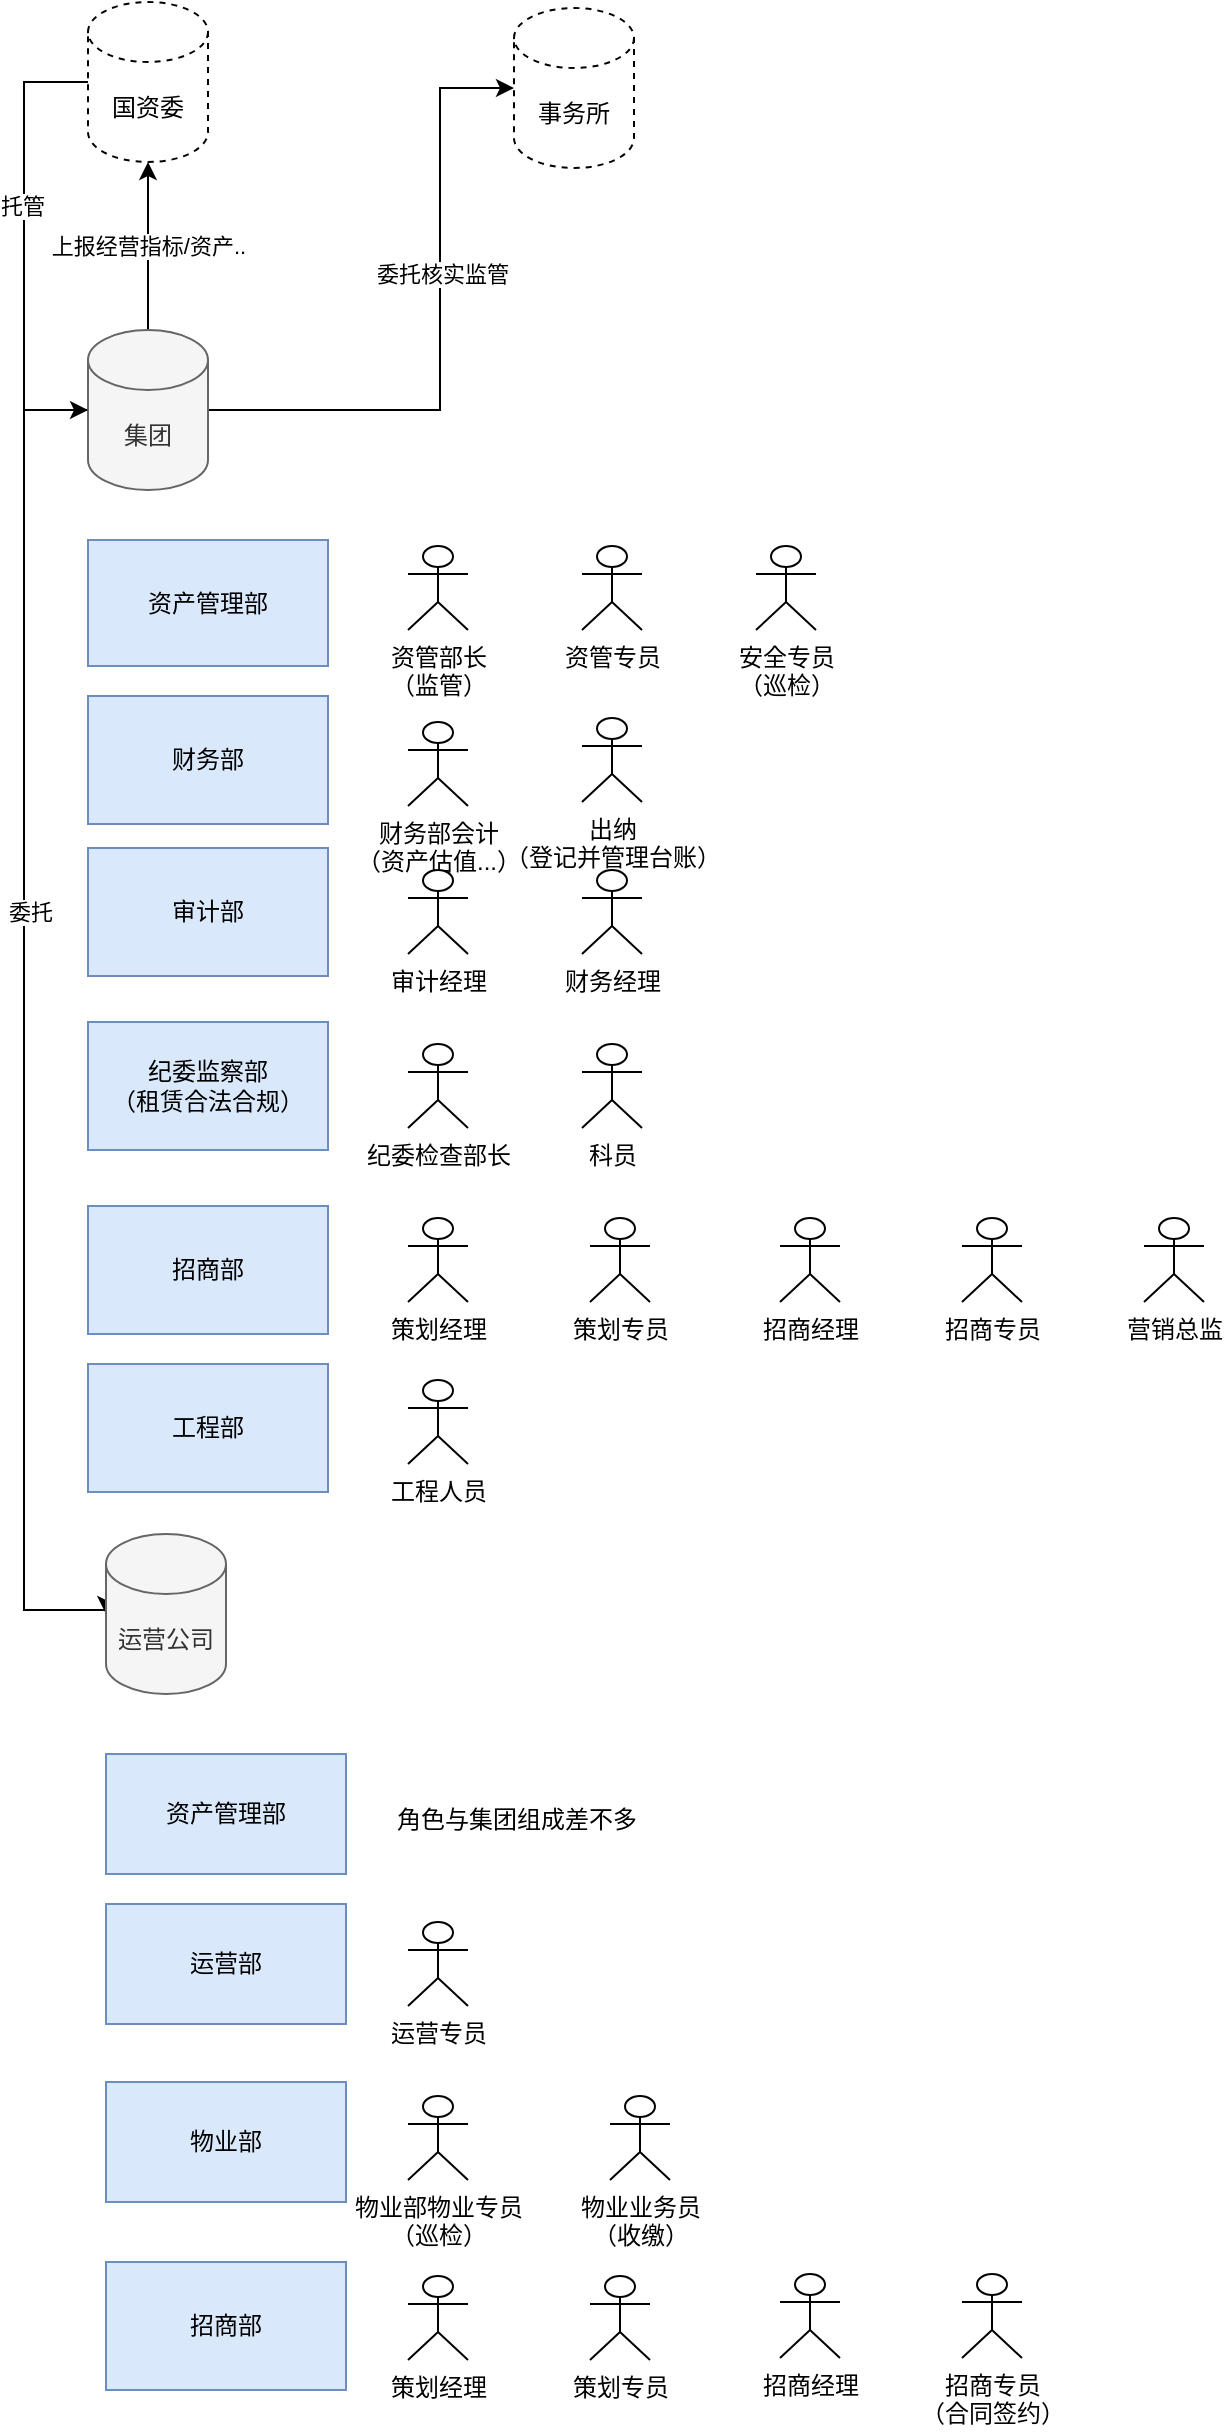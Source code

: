 <mxfile version="17.4.0" type="github" pages="3">
  <diagram id="8Rhb8xnB9mlFDztukAai" name="干系人">
    <mxGraphModel dx="2406" dy="5831" grid="0" gridSize="10" guides="1" tooltips="1" connect="1" arrows="1" fold="1" page="1" pageScale="1" pageWidth="827" pageHeight="1600" math="0" shadow="0">
      <root>
        <mxCell id="0" />
        <mxCell id="1" parent="0" />
        <mxCell id="dmAMXoHCeC_gb51RqrAa-2" value="资产管理部" style="rounded=0;whiteSpace=wrap;html=1;fillColor=#dae8fc;strokeColor=#6c8ebf;" vertex="1" parent="1">
          <mxGeometry x="105" y="362" width="120" height="63" as="geometry" />
        </mxCell>
        <mxCell id="dmAMXoHCeC_gb51RqrAa-3" value="运营部" style="rounded=0;whiteSpace=wrap;html=1;fillColor=#dae8fc;strokeColor=#6c8ebf;" vertex="1" parent="1">
          <mxGeometry x="114" y="1044" width="120" height="60" as="geometry" />
        </mxCell>
        <mxCell id="dmAMXoHCeC_gb51RqrAa-20" value="上报经营指标/资产.." style="edgeStyle=orthogonalEdgeStyle;rounded=0;orthogonalLoop=1;jettySize=auto;html=1;entryX=0.5;entryY=1;entryDx=0;entryDy=0;entryPerimeter=0;" edge="1" parent="1" source="dmAMXoHCeC_gb51RqrAa-4" target="dmAMXoHCeC_gb51RqrAa-19">
          <mxGeometry relative="1" as="geometry">
            <Array as="points">
              <mxPoint x="135" y="207" />
              <mxPoint x="135" y="207" />
            </Array>
          </mxGeometry>
        </mxCell>
        <mxCell id="dmAMXoHCeC_gb51RqrAa-23" style="edgeStyle=orthogonalEdgeStyle;rounded=0;orthogonalLoop=1;jettySize=auto;html=1;entryX=0;entryY=0.5;entryDx=0;entryDy=0;entryPerimeter=0;" edge="1" parent="1" source="dmAMXoHCeC_gb51RqrAa-4" target="dmAMXoHCeC_gb51RqrAa-5">
          <mxGeometry relative="1" as="geometry">
            <Array as="points">
              <mxPoint x="73" y="297" />
              <mxPoint x="73" y="897" />
              <mxPoint x="114" y="897" />
            </Array>
          </mxGeometry>
        </mxCell>
        <mxCell id="dmAMXoHCeC_gb51RqrAa-24" value="委托" style="edgeLabel;html=1;align=center;verticalAlign=middle;resizable=0;points=[];" vertex="1" connectable="0" parent="dmAMXoHCeC_gb51RqrAa-23">
          <mxGeometry x="-0.162" y="3" relative="1" as="geometry">
            <mxPoint as="offset" />
          </mxGeometry>
        </mxCell>
        <mxCell id="dmAMXoHCeC_gb51RqrAa-26" style="edgeStyle=orthogonalEdgeStyle;rounded=0;orthogonalLoop=1;jettySize=auto;html=1;entryX=0;entryY=0.5;entryDx=0;entryDy=0;entryPerimeter=0;" edge="1" parent="1" source="dmAMXoHCeC_gb51RqrAa-4" target="dmAMXoHCeC_gb51RqrAa-25">
          <mxGeometry relative="1" as="geometry">
            <Array as="points">
              <mxPoint x="281" y="297" />
              <mxPoint x="281" y="136" />
            </Array>
          </mxGeometry>
        </mxCell>
        <mxCell id="dmAMXoHCeC_gb51RqrAa-27" value="委托核实监管" style="edgeLabel;html=1;align=center;verticalAlign=middle;resizable=0;points=[];" vertex="1" connectable="0" parent="dmAMXoHCeC_gb51RqrAa-26">
          <mxGeometry x="0.172" y="-1" relative="1" as="geometry">
            <mxPoint as="offset" />
          </mxGeometry>
        </mxCell>
        <mxCell id="dmAMXoHCeC_gb51RqrAa-4" value="集团" style="shape=cylinder3;whiteSpace=wrap;html=1;boundedLbl=1;backgroundOutline=1;size=15;fillColor=#f5f5f5;fontColor=#333333;strokeColor=#666666;" vertex="1" parent="1">
          <mxGeometry x="105" y="257" width="60" height="80" as="geometry" />
        </mxCell>
        <mxCell id="dmAMXoHCeC_gb51RqrAa-5" value="运营公司" style="shape=cylinder3;whiteSpace=wrap;html=1;boundedLbl=1;backgroundOutline=1;size=15;fillColor=#f5f5f5;fontColor=#333333;strokeColor=#666666;" vertex="1" parent="1">
          <mxGeometry x="114" y="859" width="60" height="80" as="geometry" />
        </mxCell>
        <mxCell id="dmAMXoHCeC_gb51RqrAa-6" value="资管专员" style="shape=umlActor;verticalLabelPosition=bottom;verticalAlign=top;html=1;outlineConnect=0;" vertex="1" parent="1">
          <mxGeometry x="352" y="365" width="30" height="42" as="geometry" />
        </mxCell>
        <mxCell id="dmAMXoHCeC_gb51RqrAa-7" value="运营专员" style="shape=umlActor;verticalLabelPosition=bottom;verticalAlign=top;html=1;outlineConnect=0;" vertex="1" parent="1">
          <mxGeometry x="265" y="1053" width="30" height="42" as="geometry" />
        </mxCell>
        <mxCell id="dmAMXoHCeC_gb51RqrAa-8" value="资产管理部" style="rounded=0;whiteSpace=wrap;html=1;fillColor=#dae8fc;strokeColor=#6c8ebf;" vertex="1" parent="1">
          <mxGeometry x="114" y="969" width="120" height="60" as="geometry" />
        </mxCell>
        <mxCell id="dmAMXoHCeC_gb51RqrAa-10" value="财务部" style="rounded=0;whiteSpace=wrap;html=1;fillColor=#dae8fc;strokeColor=#6c8ebf;" vertex="1" parent="1">
          <mxGeometry x="105" y="440" width="120" height="64" as="geometry" />
        </mxCell>
        <mxCell id="dmAMXoHCeC_gb51RqrAa-11" value="财务部会计&lt;br&gt;（资产估值...）" style="shape=umlActor;verticalLabelPosition=bottom;verticalAlign=top;html=1;outlineConnect=0;" vertex="1" parent="1">
          <mxGeometry x="265" y="453" width="30" height="42" as="geometry" />
        </mxCell>
        <mxCell id="dmAMXoHCeC_gb51RqrAa-12" value="安全专员&lt;br&gt;（巡检）" style="shape=umlActor;verticalLabelPosition=bottom;verticalAlign=top;html=1;outlineConnect=0;" vertex="1" parent="1">
          <mxGeometry x="439" y="365" width="30" height="42" as="geometry" />
        </mxCell>
        <mxCell id="dmAMXoHCeC_gb51RqrAa-13" value="物业部物业专员&lt;br&gt;（巡检）" style="shape=umlActor;verticalLabelPosition=bottom;verticalAlign=top;html=1;outlineConnect=0;" vertex="1" parent="1">
          <mxGeometry x="265" y="1140" width="30" height="42" as="geometry" />
        </mxCell>
        <mxCell id="dmAMXoHCeC_gb51RqrAa-14" value="角色与集团组成差不多" style="text;html=1;align=center;verticalAlign=middle;resizable=0;points=[];autosize=1;strokeColor=none;fillColor=none;" vertex="1" parent="1">
          <mxGeometry x="254" y="993" width="130" height="18" as="geometry" />
        </mxCell>
        <mxCell id="dmAMXoHCeC_gb51RqrAa-17" value="物业部" style="rounded=0;whiteSpace=wrap;html=1;fillColor=#dae8fc;strokeColor=#6c8ebf;" vertex="1" parent="1">
          <mxGeometry x="114" y="1133" width="120" height="60" as="geometry" />
        </mxCell>
        <mxCell id="dmAMXoHCeC_gb51RqrAa-18" value="资管部长&lt;br&gt;（监管）" style="shape=umlActor;verticalLabelPosition=bottom;verticalAlign=top;html=1;outlineConnect=0;" vertex="1" parent="1">
          <mxGeometry x="265" y="365" width="30" height="42" as="geometry" />
        </mxCell>
        <mxCell id="dmAMXoHCeC_gb51RqrAa-21" style="edgeStyle=orthogonalEdgeStyle;rounded=0;orthogonalLoop=1;jettySize=auto;html=1;entryX=0;entryY=0.5;entryDx=0;entryDy=0;entryPerimeter=0;exitX=0;exitY=0.5;exitDx=0;exitDy=0;exitPerimeter=0;" edge="1" parent="1" source="dmAMXoHCeC_gb51RqrAa-19" target="dmAMXoHCeC_gb51RqrAa-4">
          <mxGeometry relative="1" as="geometry">
            <Array as="points">
              <mxPoint x="73" y="133" />
              <mxPoint x="73" y="297" />
            </Array>
          </mxGeometry>
        </mxCell>
        <mxCell id="dmAMXoHCeC_gb51RqrAa-22" value="托管" style="edgeLabel;html=1;align=center;verticalAlign=middle;resizable=0;points=[];" vertex="1" connectable="0" parent="dmAMXoHCeC_gb51RqrAa-21">
          <mxGeometry x="-0.176" y="-1" relative="1" as="geometry">
            <mxPoint as="offset" />
          </mxGeometry>
        </mxCell>
        <mxCell id="dmAMXoHCeC_gb51RqrAa-19" value="国资委" style="shape=cylinder3;whiteSpace=wrap;html=1;boundedLbl=1;backgroundOutline=1;size=15;dashed=1;" vertex="1" parent="1">
          <mxGeometry x="105" y="93" width="60" height="80" as="geometry" />
        </mxCell>
        <mxCell id="dmAMXoHCeC_gb51RqrAa-25" value="事务所" style="shape=cylinder3;whiteSpace=wrap;html=1;boundedLbl=1;backgroundOutline=1;size=15;dashed=1;" vertex="1" parent="1">
          <mxGeometry x="318" y="96" width="60" height="80" as="geometry" />
        </mxCell>
        <mxCell id="dmAMXoHCeC_gb51RqrAa-28" value="审计部" style="rounded=0;whiteSpace=wrap;html=1;fillColor=#dae8fc;strokeColor=#6c8ebf;" vertex="1" parent="1">
          <mxGeometry x="105" y="516" width="120" height="64" as="geometry" />
        </mxCell>
        <mxCell id="dmAMXoHCeC_gb51RqrAa-29" value="财务经理" style="shape=umlActor;verticalLabelPosition=bottom;verticalAlign=top;html=1;outlineConnect=0;" vertex="1" parent="1">
          <mxGeometry x="352" y="527" width="30" height="42" as="geometry" />
        </mxCell>
        <mxCell id="dmAMXoHCeC_gb51RqrAa-30" value="审计经理" style="shape=umlActor;verticalLabelPosition=bottom;verticalAlign=top;html=1;outlineConnect=0;" vertex="1" parent="1">
          <mxGeometry x="265" y="527" width="30" height="42" as="geometry" />
        </mxCell>
        <mxCell id="dmAMXoHCeC_gb51RqrAa-31" value="纪委监察部&lt;br&gt;（租赁合法合规）" style="rounded=0;whiteSpace=wrap;html=1;fillColor=#dae8fc;strokeColor=#6c8ebf;" vertex="1" parent="1">
          <mxGeometry x="105" y="603" width="120" height="64" as="geometry" />
        </mxCell>
        <mxCell id="dmAMXoHCeC_gb51RqrAa-32" value="纪委检查部长" style="shape=umlActor;verticalLabelPosition=bottom;verticalAlign=top;html=1;outlineConnect=0;" vertex="1" parent="1">
          <mxGeometry x="265" y="614" width="30" height="42" as="geometry" />
        </mxCell>
        <mxCell id="dmAMXoHCeC_gb51RqrAa-33" value="科员" style="shape=umlActor;verticalLabelPosition=bottom;verticalAlign=top;html=1;outlineConnect=0;" vertex="1" parent="1">
          <mxGeometry x="352" y="614" width="30" height="42" as="geometry" />
        </mxCell>
        <mxCell id="dmAMXoHCeC_gb51RqrAa-34" value="招商部" style="rounded=0;whiteSpace=wrap;html=1;fillColor=#dae8fc;strokeColor=#6c8ebf;" vertex="1" parent="1">
          <mxGeometry x="105" y="695" width="120" height="64" as="geometry" />
        </mxCell>
        <mxCell id="dmAMXoHCeC_gb51RqrAa-35" value="策划经理" style="shape=umlActor;verticalLabelPosition=bottom;verticalAlign=top;html=1;outlineConnect=0;" vertex="1" parent="1">
          <mxGeometry x="265" y="701" width="30" height="42" as="geometry" />
        </mxCell>
        <mxCell id="dmAMXoHCeC_gb51RqrAa-37" value="策划专员" style="shape=umlActor;verticalLabelPosition=bottom;verticalAlign=top;html=1;outlineConnect=0;" vertex="1" parent="1">
          <mxGeometry x="356" y="701" width="30" height="42" as="geometry" />
        </mxCell>
        <mxCell id="dmAMXoHCeC_gb51RqrAa-38" value="招商部" style="rounded=0;whiteSpace=wrap;html=1;fillColor=#dae8fc;strokeColor=#6c8ebf;" vertex="1" parent="1">
          <mxGeometry x="114" y="1223" width="120" height="64" as="geometry" />
        </mxCell>
        <mxCell id="dmAMXoHCeC_gb51RqrAa-39" value="策划经理" style="shape=umlActor;verticalLabelPosition=bottom;verticalAlign=top;html=1;outlineConnect=0;" vertex="1" parent="1">
          <mxGeometry x="265" y="1230" width="30" height="42" as="geometry" />
        </mxCell>
        <mxCell id="dmAMXoHCeC_gb51RqrAa-40" value="策划专员" style="shape=umlActor;verticalLabelPosition=bottom;verticalAlign=top;html=1;outlineConnect=0;" vertex="1" parent="1">
          <mxGeometry x="356" y="1230" width="30" height="42" as="geometry" />
        </mxCell>
        <mxCell id="dmAMXoHCeC_gb51RqrAa-41" value="招商经理" style="shape=umlActor;verticalLabelPosition=bottom;verticalAlign=top;html=1;outlineConnect=0;" vertex="1" parent="1">
          <mxGeometry x="451" y="701" width="30" height="42" as="geometry" />
        </mxCell>
        <mxCell id="dmAMXoHCeC_gb51RqrAa-42" value="招商专员" style="shape=umlActor;verticalLabelPosition=bottom;verticalAlign=top;html=1;outlineConnect=0;" vertex="1" parent="1">
          <mxGeometry x="542" y="701" width="30" height="42" as="geometry" />
        </mxCell>
        <mxCell id="dmAMXoHCeC_gb51RqrAa-43" value="招商经理" style="shape=umlActor;verticalLabelPosition=bottom;verticalAlign=top;html=1;outlineConnect=0;" vertex="1" parent="1">
          <mxGeometry x="451" y="1229" width="30" height="42" as="geometry" />
        </mxCell>
        <mxCell id="dmAMXoHCeC_gb51RqrAa-44" value="招商专员&lt;br&gt;（合同签约）" style="shape=umlActor;verticalLabelPosition=bottom;verticalAlign=top;html=1;outlineConnect=0;" vertex="1" parent="1">
          <mxGeometry x="542" y="1229" width="30" height="42" as="geometry" />
        </mxCell>
        <mxCell id="dmAMXoHCeC_gb51RqrAa-45" value="工程部" style="rounded=0;whiteSpace=wrap;html=1;fillColor=#dae8fc;strokeColor=#6c8ebf;" vertex="1" parent="1">
          <mxGeometry x="105" y="774" width="120" height="64" as="geometry" />
        </mxCell>
        <mxCell id="dmAMXoHCeC_gb51RqrAa-46" value="工程人员" style="shape=umlActor;verticalLabelPosition=bottom;verticalAlign=top;html=1;outlineConnect=0;" vertex="1" parent="1">
          <mxGeometry x="265" y="782" width="30" height="42" as="geometry" />
        </mxCell>
        <mxCell id="dmAMXoHCeC_gb51RqrAa-47" value="物业业务员&lt;br&gt;（收缴）" style="shape=umlActor;verticalLabelPosition=bottom;verticalAlign=top;html=1;outlineConnect=0;" vertex="1" parent="1">
          <mxGeometry x="366" y="1140" width="30" height="42" as="geometry" />
        </mxCell>
        <mxCell id="dmAMXoHCeC_gb51RqrAa-48" value="营销总监" style="shape=umlActor;verticalLabelPosition=bottom;verticalAlign=top;html=1;outlineConnect=0;" vertex="1" parent="1">
          <mxGeometry x="633" y="701" width="30" height="42" as="geometry" />
        </mxCell>
        <mxCell id="dmAMXoHCeC_gb51RqrAa-50" value="出纳&lt;br&gt;（登记并管理台账）" style="shape=umlActor;verticalLabelPosition=bottom;verticalAlign=top;html=1;outlineConnect=0;" vertex="1" parent="1">
          <mxGeometry x="352" y="451" width="30" height="42" as="geometry" />
        </mxCell>
      </root>
    </mxGraphModel>
  </diagram>
  <diagram id="wbBgSP7GdSv2yV8uq8v0" name="服务蓝图">
    <mxGraphModel dx="1186" dy="689" grid="0" gridSize="10" guides="1" tooltips="1" connect="1" arrows="1" fold="1" page="1" pageScale="1" pageWidth="827" pageHeight="1169" math="0" shadow="0">
      <root>
        <mxCell id="0" />
        <mxCell id="1" parent="0" />
      </root>
    </mxGraphModel>
  </diagram>
  <diagram id="hKAFRtM7IYni6_nBGbx8" name="业务流程图">
    <mxGraphModel dx="488" dy="1299" grid="0" gridSize="10" guides="1" tooltips="1" connect="1" arrows="1" fold="1" page="1" pageScale="1" pageWidth="2000" pageHeight="1600" math="0" shadow="0">
      <root>
        <mxCell id="0" />
        <mxCell id="1" parent="0" />
        <mxCell id="CR9kLxnOIqQ3DAe4DH3u-11" value="用户旅程" style="text;html=1;strokeColor=none;fillColor=none;align=center;verticalAlign=middle;whiteSpace=wrap;rounded=0;" vertex="1" parent="1">
          <mxGeometry x="31" y="48" width="60" height="30" as="geometry" />
        </mxCell>
        <mxCell id="CR9kLxnOIqQ3DAe4DH3u-12" value="触点" style="text;html=1;strokeColor=none;fillColor=none;align=center;verticalAlign=middle;whiteSpace=wrap;rounded=0;" vertex="1" parent="1">
          <mxGeometry x="33" y="107" width="60" height="30" as="geometry" />
        </mxCell>
        <mxCell id="CR9kLxnOIqQ3DAe4DH3u-13" value="前台" style="text;html=1;strokeColor=none;fillColor=none;align=center;verticalAlign=middle;whiteSpace=wrap;rounded=0;" vertex="1" parent="1">
          <mxGeometry x="33" y="187" width="60" height="30" as="geometry" />
        </mxCell>
        <mxCell id="CR9kLxnOIqQ3DAe4DH3u-14" value="试用阶段" style="rounded=0;whiteSpace=wrap;html=1;" vertex="1" parent="1">
          <mxGeometry x="119" y="99" width="120" height="37" as="geometry" />
        </mxCell>
        <mxCell id="CR9kLxnOIqQ3DAe4DH3u-15" value="1. 听区域的方案讲解&lt;br&gt;2. 产品的体验试用" style="text;html=1;strokeColor=none;fillColor=none;align=left;verticalAlign=middle;whiteSpace=wrap;rounded=0;" vertex="1" parent="1">
          <mxGeometry x="119" y="187" width="142" height="30" as="geometry" />
        </mxCell>
        <mxCell id="CR9kLxnOIqQ3DAe4DH3u-16" value="签署合同" style="rounded=0;whiteSpace=wrap;html=1;" vertex="1" parent="1">
          <mxGeometry x="283" y="100" width="120" height="37" as="geometry" />
        </mxCell>
        <mxCell id="CR9kLxnOIqQ3DAe4DH3u-17" value="1. 听区域的方案讲解&lt;br&gt;2. 产品的体验试用" style="text;html=1;strokeColor=none;fillColor=none;align=left;verticalAlign=middle;whiteSpace=wrap;rounded=0;" vertex="1" parent="1">
          <mxGeometry x="288" y="294" width="142" height="30" as="geometry" />
        </mxCell>
        <mxCell id="CR9kLxnOIqQ3DAe4DH3u-18" value="后台" style="text;html=1;strokeColor=none;fillColor=none;align=center;verticalAlign=middle;whiteSpace=wrap;rounded=0;" vertex="1" parent="1">
          <mxGeometry x="33" y="347" width="60" height="30" as="geometry" />
        </mxCell>
        <mxCell id="CR9kLxnOIqQ3DAe4DH3u-19" value="支撑" style="text;html=1;strokeColor=none;fillColor=none;align=center;verticalAlign=middle;whiteSpace=wrap;rounded=0;" vertex="1" parent="1">
          <mxGeometry x="33" y="464" width="60" height="30" as="geometry" />
        </mxCell>
      </root>
    </mxGraphModel>
  </diagram>
</mxfile>
